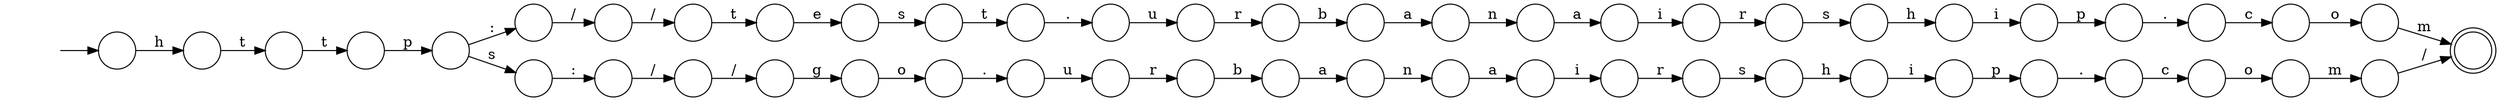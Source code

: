 digraph Automaton {
  rankdir = LR;
  0 [shape=circle,label=""];
  0 -> 51 [label="e"]
  1 [shape=circle,label=""];
  1 -> 12 [label="/"]
  2 [shape=circle,label=""];
  2 -> 7 [label="."]
  3 [shape=circle,label=""];
  3 -> 19 [label="s"]
  4 [shape=circle,label=""];
  4 -> 8 [label="n"]
  5 [shape=circle,label=""];
  5 -> 6 [label="u"]
  6 [shape=circle,label=""];
  6 -> 49 [label="r"]
  7 [shape=circle,label=""];
  7 -> 27 [label="c"]
  8 [shape=circle,label=""];
  8 -> 11 [label="a"]
  9 [shape=circle,label=""];
  9 -> 23 [label=":"]
  10 [shape=circle,label=""];
  10 -> 44 [label="m"]
  11 [shape=circle,label=""];
  11 -> 13 [label="i"]
  12 [shape=circle,label=""];
  12 -> 46 [label="/"]
  13 [shape=circle,label=""];
  13 -> 39 [label="r"]
  14 [shape=circle,label=""];
  14 -> 29 [label="a"]
  15 [shape=circle,label=""];
  15 -> 31 [label="b"]
  16 [shape=circle,label=""];
  16 -> 18 [label="t"]
  17 [shape=circle,label=""];
  17 -> 45 [label="m"]
  18 [shape=circle,label=""];
  18 -> 32 [label="t"]
  19 [shape=circle,label=""];
  19 -> 21 [label="h"]
  20 [shape=circle,label=""];
  20 -> 2 [label="p"]
  21 [shape=circle,label=""];
  21 -> 37 [label="i"]
  22 [shape=circle,label=""];
  22 -> 20 [label="i"]
  23 [shape=circle,label=""];
  23 -> 43 [label="/"]
  24 [shape=circle,label=""];
  24 -> 30 [label="c"]
  25 [shape=circle,label=""];
  25 -> 22 [label="h"]
  26 [shape=circle,label=""];
  26 -> 42 [label="u"]
  27 [shape=circle,label=""];
  27 -> 10 [label="o"]
  28 [shape=circle,label=""];
  28 -> 41 [label="t"]
  29 [shape=circle,label=""];
  29 -> 35 [label="i"]
  30 [shape=circle,label=""];
  30 -> 17 [label="o"]
  31 [shape=circle,label=""];
  31 -> 4 [label="a"]
  32 [shape=circle,label=""];
  32 -> 34 [label="p"]
  33 [shape=circle,label=""];
  33 -> 48 [label="a"]
  34 [shape=circle,label=""];
  34 -> 1 [label=":"]
  34 -> 9 [label="s"]
  35 [shape=circle,label=""];
  35 -> 3 [label="r"]
  36 [shape=circle,label=""];
  initial [shape=plaintext,label=""];
  initial -> 36
  36 -> 16 [label="h"]
  37 [shape=circle,label=""];
  37 -> 38 [label="p"]
  38 [shape=circle,label=""];
  38 -> 24 [label="."]
  39 [shape=circle,label=""];
  39 -> 25 [label="s"]
  40 [shape=circle,label=""];
  40 -> 26 [label="."]
  41 [shape=circle,label=""];
  41 -> 5 [label="."]
  42 [shape=circle,label=""];
  42 -> 15 [label="r"]
  43 [shape=circle,label=""];
  43 -> 50 [label="/"]
  44 [shape=circle,label=""];
  44 -> 45 [label="/"]
  45 [shape=doublecircle,label=""];
  46 [shape=circle,label=""];
  46 -> 0 [label="t"]
  47 [shape=circle,label=""];
  47 -> 40 [label="o"]
  48 [shape=circle,label=""];
  48 -> 14 [label="n"]
  49 [shape=circle,label=""];
  49 -> 33 [label="b"]
  50 [shape=circle,label=""];
  50 -> 47 [label="g"]
  51 [shape=circle,label=""];
  51 -> 28 [label="s"]
}
